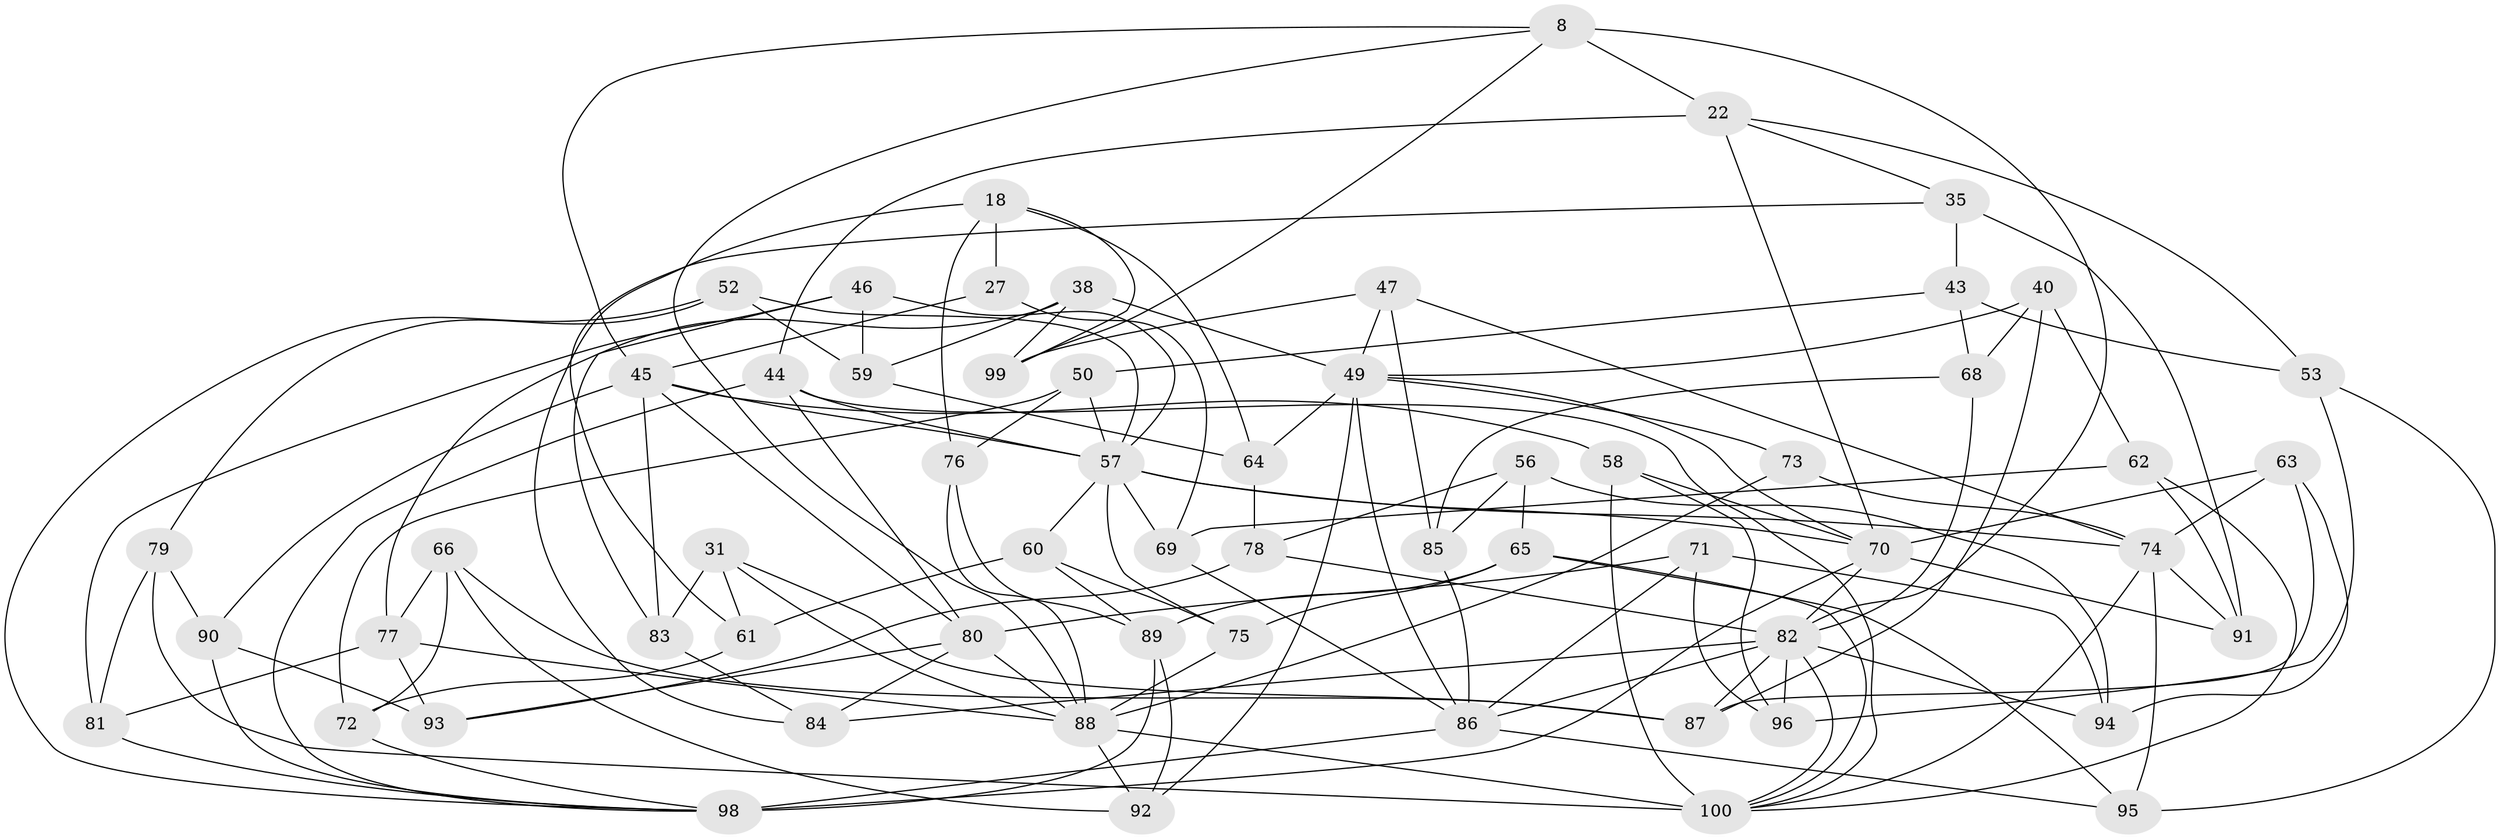 // original degree distribution, {4: 1.0}
// Generated by graph-tools (version 1.1) at 2025/03/03/04/25 22:03:29]
// undirected, 60 vertices, 145 edges
graph export_dot {
graph [start="1"]
  node [color=gray90,style=filled];
  8 [super="+2"];
  18 [super="+3"];
  22 [super="+6"];
  27;
  31;
  35;
  38;
  40;
  43;
  44 [super="+36"];
  45 [super="+34"];
  46;
  47;
  49 [super="+12+39"];
  50;
  52;
  53;
  56;
  57 [super="+25+26+29"];
  58;
  59;
  60;
  61;
  62;
  63;
  64;
  65 [super="+11"];
  66;
  68;
  69;
  70 [super="+13+24"];
  71;
  72;
  73 [super="+48"];
  74 [super="+17"];
  75;
  76;
  77 [super="+28"];
  78;
  79;
  80 [super="+4+41"];
  81;
  82 [super="+5+30+42"];
  83;
  84;
  85;
  86 [super="+33+51"];
  87 [super="+55"];
  88 [super="+1+20+67"];
  89 [super="+10"];
  90;
  91;
  92;
  93;
  94;
  95;
  96;
  98 [super="+97"];
  99;
  100 [super="+37+32"];
  8 -- 22 [weight=2];
  8 -- 99;
  8 -- 82;
  8 -- 88;
  8 -- 45;
  18 -- 99;
  18 -- 27 [weight=2];
  18 -- 76;
  18 -- 64;
  18 -- 84;
  22 -- 53;
  22 -- 35;
  22 -- 44;
  22 -- 70;
  27 -- 69;
  27 -- 45;
  31 -- 83;
  31 -- 61;
  31 -- 88;
  31 -- 87;
  35 -- 43;
  35 -- 61;
  35 -- 91;
  38 -- 49;
  38 -- 77;
  38 -- 99;
  38 -- 59;
  40 -- 68;
  40 -- 62;
  40 -- 87;
  40 -- 49;
  43 -- 68;
  43 -- 53;
  43 -- 50;
  44 -- 80 [weight=2];
  44 -- 100;
  44 -- 98;
  44 -- 57;
  45 -- 58;
  45 -- 80 [weight=2];
  45 -- 83;
  45 -- 90;
  45 -- 57;
  46 -- 83;
  46 -- 59;
  46 -- 81;
  46 -- 57;
  47 -- 85;
  47 -- 99;
  47 -- 74;
  47 -- 49;
  49 -- 92;
  49 -- 64;
  49 -- 73;
  49 -- 70;
  49 -- 86;
  50 -- 76;
  50 -- 72;
  50 -- 57;
  52 -- 98;
  52 -- 59;
  52 -- 79;
  52 -- 57;
  53 -- 95;
  53 -- 96;
  56 -- 94;
  56 -- 85;
  56 -- 78;
  56 -- 65;
  57 -- 70;
  57 -- 69;
  57 -- 60;
  57 -- 74;
  57 -- 75;
  58 -- 96;
  58 -- 70;
  58 -- 100;
  59 -- 64;
  60 -- 61;
  60 -- 89;
  60 -- 75;
  61 -- 72;
  62 -- 91;
  62 -- 69;
  62 -- 100;
  63 -- 94;
  63 -- 87;
  63 -- 70;
  63 -- 74;
  64 -- 78;
  65 -- 95;
  65 -- 89 [weight=2];
  65 -- 75;
  65 -- 100;
  66 -- 77;
  66 -- 72;
  66 -- 92;
  66 -- 87;
  68 -- 85;
  68 -- 82;
  69 -- 86;
  70 -- 82;
  70 -- 98;
  70 -- 91;
  71 -- 86;
  71 -- 96;
  71 -- 94;
  71 -- 80;
  72 -- 98;
  73 -- 74 [weight=2];
  73 -- 88 [weight=3];
  74 -- 91;
  74 -- 95;
  74 -- 100;
  75 -- 88;
  76 -- 88;
  76 -- 89;
  77 -- 88 [weight=2];
  77 -- 81;
  77 -- 93;
  78 -- 93;
  78 -- 82;
  79 -- 81;
  79 -- 100;
  79 -- 90;
  80 -- 93;
  80 -- 84;
  80 -- 88;
  81 -- 98;
  82 -- 96;
  82 -- 84;
  82 -- 94;
  82 -- 86 [weight=2];
  82 -- 100;
  82 -- 87 [weight=2];
  83 -- 84;
  85 -- 86;
  86 -- 95;
  86 -- 98 [weight=3];
  88 -- 92;
  88 -- 100 [weight=3];
  89 -- 92;
  89 -- 98;
  90 -- 93;
  90 -- 98;
}
